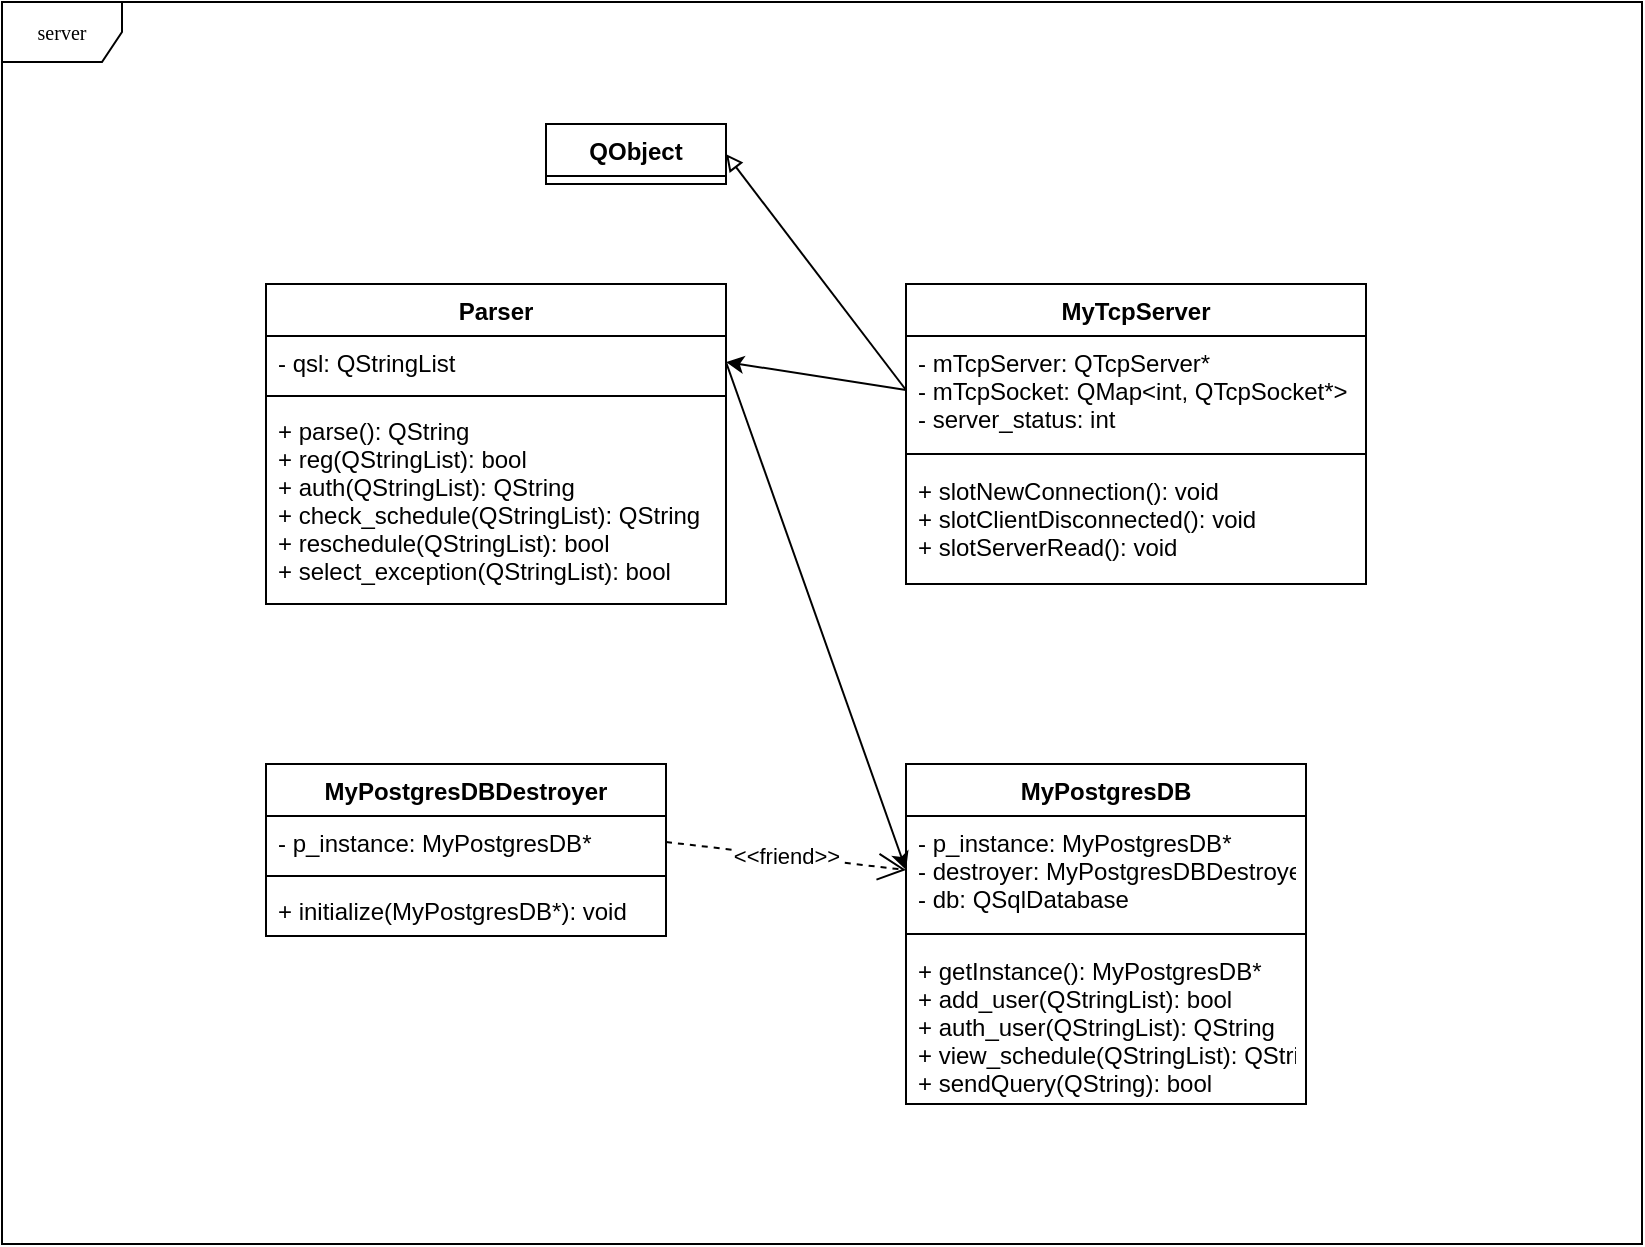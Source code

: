<mxfile version="20.8.16" type="device"><diagram name="Page-1" id="c4acf3e9-155e-7222-9cf6-157b1a14988f"><mxGraphModel dx="650" dy="956" grid="1" gridSize="10" guides="1" tooltips="1" connect="1" arrows="1" fold="1" page="1" pageScale="1" pageWidth="850" pageHeight="1100" background="none" math="0" shadow="0"><root><mxCell id="0"/><mxCell id="1" parent="0"/><mxCell id="17acba5748e5396b-1" value="server" style="shape=umlFrame;whiteSpace=wrap;html=1;rounded=0;shadow=0;comic=0;labelBackgroundColor=none;strokeWidth=1;fontFamily=Verdana;fontSize=10;align=center;" parent="1" vertex="1"><mxGeometry x="870" y="19" width="820" height="621" as="geometry"/></mxCell><mxCell id="vYdNc_PE8MDjh0I0QIps-7" value="Parser" style="swimlane;fontStyle=1;align=center;verticalAlign=top;childLayout=stackLayout;horizontal=1;startSize=26;horizontalStack=0;resizeParent=1;resizeParentMax=0;resizeLast=0;collapsible=1;marginBottom=0;" vertex="1" parent="1"><mxGeometry x="1002" y="160" width="230" height="160" as="geometry"/></mxCell><mxCell id="vYdNc_PE8MDjh0I0QIps-8" value="- qsl: QStringList" style="text;strokeColor=none;fillColor=none;align=left;verticalAlign=top;spacingLeft=4;spacingRight=4;overflow=hidden;rotatable=0;points=[[0,0.5],[1,0.5]];portConstraint=eastwest;" vertex="1" parent="vYdNc_PE8MDjh0I0QIps-7"><mxGeometry y="26" width="230" height="26" as="geometry"/></mxCell><mxCell id="vYdNc_PE8MDjh0I0QIps-9" value="" style="line;strokeWidth=1;fillColor=none;align=left;verticalAlign=middle;spacingTop=-1;spacingLeft=3;spacingRight=3;rotatable=0;labelPosition=right;points=[];portConstraint=eastwest;strokeColor=inherit;" vertex="1" parent="vYdNc_PE8MDjh0I0QIps-7"><mxGeometry y="52" width="230" height="8" as="geometry"/></mxCell><mxCell id="vYdNc_PE8MDjh0I0QIps-10" value="+ parse(): QString&#10;+ reg(QStringList): bool&#10;+ auth(QStringList): QString&#10;+ check_schedule(QStringList): QString&#10;+ reschedule(QStringList): bool&#10;+ select_exception(QStringList): bool" style="text;strokeColor=none;fillColor=none;align=left;verticalAlign=top;spacingLeft=4;spacingRight=4;overflow=hidden;rotatable=0;points=[[0,0.5],[1,0.5]];portConstraint=eastwest;" vertex="1" parent="vYdNc_PE8MDjh0I0QIps-7"><mxGeometry y="60" width="230" height="100" as="geometry"/></mxCell><mxCell id="vYdNc_PE8MDjh0I0QIps-11" value="MyPostgresDBDestroyer" style="swimlane;fontStyle=1;align=center;verticalAlign=top;childLayout=stackLayout;horizontal=1;startSize=26;horizontalStack=0;resizeParent=1;resizeParentMax=0;resizeLast=0;collapsible=1;marginBottom=0;" vertex="1" parent="1"><mxGeometry x="1002" y="400" width="200" height="86" as="geometry"/></mxCell><mxCell id="vYdNc_PE8MDjh0I0QIps-12" value="- p_instance: MyPostgresDB*" style="text;strokeColor=none;fillColor=none;align=left;verticalAlign=top;spacingLeft=4;spacingRight=4;overflow=hidden;rotatable=0;points=[[0,0.5],[1,0.5]];portConstraint=eastwest;" vertex="1" parent="vYdNc_PE8MDjh0I0QIps-11"><mxGeometry y="26" width="200" height="26" as="geometry"/></mxCell><mxCell id="vYdNc_PE8MDjh0I0QIps-13" value="" style="line;strokeWidth=1;fillColor=none;align=left;verticalAlign=middle;spacingTop=-1;spacingLeft=3;spacingRight=3;rotatable=0;labelPosition=right;points=[];portConstraint=eastwest;strokeColor=inherit;" vertex="1" parent="vYdNc_PE8MDjh0I0QIps-11"><mxGeometry y="52" width="200" height="8" as="geometry"/></mxCell><mxCell id="vYdNc_PE8MDjh0I0QIps-14" value="+ initialize(MyPostgresDB*): void" style="text;strokeColor=none;fillColor=none;align=left;verticalAlign=top;spacingLeft=4;spacingRight=4;overflow=hidden;rotatable=0;points=[[0,0.5],[1,0.5]];portConstraint=eastwest;" vertex="1" parent="vYdNc_PE8MDjh0I0QIps-11"><mxGeometry y="60" width="200" height="26" as="geometry"/></mxCell><mxCell id="vYdNc_PE8MDjh0I0QIps-15" value="MyTcpServer" style="swimlane;fontStyle=1;align=center;verticalAlign=top;childLayout=stackLayout;horizontal=1;startSize=26;horizontalStack=0;resizeParent=1;resizeParentMax=0;resizeLast=0;collapsible=1;marginBottom=0;" vertex="1" parent="1"><mxGeometry x="1322" y="160" width="230" height="150" as="geometry"/></mxCell><mxCell id="vYdNc_PE8MDjh0I0QIps-16" value="- mTcpServer: QTcpServer*&#10;- mTcpSocket: QMap&lt;int, QTcpSocket*&gt;&#10;- server_status: int" style="text;strokeColor=none;fillColor=none;align=left;verticalAlign=top;spacingLeft=4;spacingRight=4;overflow=hidden;rotatable=0;points=[[0,0.5],[1,0.5]];portConstraint=eastwest;" vertex="1" parent="vYdNc_PE8MDjh0I0QIps-15"><mxGeometry y="26" width="230" height="54" as="geometry"/></mxCell><mxCell id="vYdNc_PE8MDjh0I0QIps-17" value="" style="line;strokeWidth=1;fillColor=none;align=left;verticalAlign=middle;spacingTop=-1;spacingLeft=3;spacingRight=3;rotatable=0;labelPosition=right;points=[];portConstraint=eastwest;strokeColor=inherit;" vertex="1" parent="vYdNc_PE8MDjh0I0QIps-15"><mxGeometry y="80" width="230" height="10" as="geometry"/></mxCell><mxCell id="vYdNc_PE8MDjh0I0QIps-18" value="+ slotNewConnection(): void&#10;+ slotClientDisconnected(): void&#10;+ slotServerRead(): void " style="text;strokeColor=none;fillColor=none;align=left;verticalAlign=top;spacingLeft=4;spacingRight=4;overflow=hidden;rotatable=0;points=[[0,0.5],[1,0.5]];portConstraint=eastwest;" vertex="1" parent="vYdNc_PE8MDjh0I0QIps-15"><mxGeometry y="90" width="230" height="60" as="geometry"/></mxCell><mxCell id="vYdNc_PE8MDjh0I0QIps-19" value="MyPostgresDB" style="swimlane;fontStyle=1;align=center;verticalAlign=top;childLayout=stackLayout;horizontal=1;startSize=26;horizontalStack=0;resizeParent=1;resizeParentMax=0;resizeLast=0;collapsible=1;marginBottom=0;" vertex="1" parent="1"><mxGeometry x="1322" y="400" width="200" height="170" as="geometry"><mxRectangle x="600" y="440" width="130" height="30" as="alternateBounds"/></mxGeometry></mxCell><mxCell id="vYdNc_PE8MDjh0I0QIps-20" value="- p_instance: MyPostgresDB*&#10;- destroyer: MyPostgresDBDestroyer&#10;- db: QSqlDatabase" style="text;strokeColor=none;fillColor=none;align=left;verticalAlign=top;spacingLeft=4;spacingRight=4;overflow=hidden;rotatable=0;points=[[0,0.5],[1,0.5]];portConstraint=eastwest;" vertex="1" parent="vYdNc_PE8MDjh0I0QIps-19"><mxGeometry y="26" width="200" height="54" as="geometry"/></mxCell><mxCell id="vYdNc_PE8MDjh0I0QIps-21" value="" style="line;strokeWidth=1;fillColor=none;align=left;verticalAlign=middle;spacingTop=-1;spacingLeft=3;spacingRight=3;rotatable=0;labelPosition=right;points=[];portConstraint=eastwest;strokeColor=inherit;" vertex="1" parent="vYdNc_PE8MDjh0I0QIps-19"><mxGeometry y="80" width="200" height="10" as="geometry"/></mxCell><mxCell id="vYdNc_PE8MDjh0I0QIps-22" value="+ getInstance(): MyPostgresDB*&#10;+ add_user(QStringList): bool&#10;+ auth_user(QStringList): QString&#10;+ view_schedule(QStringList): QString&#10;+ sendQuery(QString): bool" style="text;strokeColor=none;fillColor=none;align=left;verticalAlign=top;spacingLeft=4;spacingRight=4;overflow=hidden;rotatable=0;points=[[0,0.5],[1,0.5]];portConstraint=eastwest;" vertex="1" parent="vYdNc_PE8MDjh0I0QIps-19"><mxGeometry y="90" width="200" height="80" as="geometry"/></mxCell><mxCell id="vYdNc_PE8MDjh0I0QIps-23" value="" style="endArrow=classic;html=1;rounded=0;exitX=1;exitY=0.5;exitDx=0;exitDy=0;entryX=0;entryY=0.5;entryDx=0;entryDy=0;" edge="1" parent="1" source="vYdNc_PE8MDjh0I0QIps-8" target="vYdNc_PE8MDjh0I0QIps-20"><mxGeometry width="50" height="50" relative="1" as="geometry"><mxPoint x="1252" y="240" as="sourcePoint"/><mxPoint x="1302" y="350" as="targetPoint"/></mxGeometry></mxCell><mxCell id="vYdNc_PE8MDjh0I0QIps-24" value="" style="endArrow=classic;html=1;rounded=0;entryX=1;entryY=0.5;entryDx=0;entryDy=0;exitX=0;exitY=0.5;exitDx=0;exitDy=0;" edge="1" parent="1" source="vYdNc_PE8MDjh0I0QIps-16" target="vYdNc_PE8MDjh0I0QIps-8"><mxGeometry width="50" height="50" relative="1" as="geometry"><mxPoint x="1262" y="250" as="sourcePoint"/><mxPoint x="1312" y="200" as="targetPoint"/></mxGeometry></mxCell><mxCell id="vYdNc_PE8MDjh0I0QIps-25" value="QObject" style="swimlane;fontStyle=1;align=center;verticalAlign=top;childLayout=stackLayout;horizontal=1;startSize=26;horizontalStack=0;resizeParent=1;resizeParentMax=0;resizeLast=0;collapsible=1;marginBottom=0;" vertex="1" collapsed="1" parent="1"><mxGeometry x="1142" y="80" width="90" height="30" as="geometry"><mxRectangle x="320" y="570" width="200" height="34" as="alternateBounds"/></mxGeometry></mxCell><mxCell id="vYdNc_PE8MDjh0I0QIps-27" value="" style="line;strokeWidth=1;fillColor=none;align=left;verticalAlign=middle;spacingTop=-1;spacingLeft=3;spacingRight=3;rotatable=0;labelPosition=right;points=[];portConstraint=eastwest;strokeColor=inherit;" vertex="1" parent="vYdNc_PE8MDjh0I0QIps-25"><mxGeometry y="26" width="200" height="8" as="geometry"/></mxCell><mxCell id="vYdNc_PE8MDjh0I0QIps-29" value="" style="endArrow=block;html=1;rounded=0;exitX=0;exitY=0.5;exitDx=0;exitDy=0;entryX=1;entryY=0.5;entryDx=0;entryDy=0;endFill=0;" edge="1" parent="1" source="vYdNc_PE8MDjh0I0QIps-16" target="vYdNc_PE8MDjh0I0QIps-25"><mxGeometry width="50" height="50" relative="1" as="geometry"><mxPoint x="1202" y="570" as="sourcePoint"/><mxPoint x="1252" y="520" as="targetPoint"/></mxGeometry></mxCell><mxCell id="vYdNc_PE8MDjh0I0QIps-31" value="&amp;lt;&amp;lt;friend&amp;gt;&amp;gt;" style="endArrow=open;endSize=12;dashed=1;html=1;rounded=0;entryX=0;entryY=0.5;entryDx=0;entryDy=0;exitX=1;exitY=0.5;exitDx=0;exitDy=0;" edge="1" parent="1" source="vYdNc_PE8MDjh0I0QIps-12" target="vYdNc_PE8MDjh0I0QIps-20"><mxGeometry width="160" relative="1" as="geometry"><mxPoint x="1172" y="280" as="sourcePoint"/><mxPoint x="1262" y="480" as="targetPoint"/></mxGeometry></mxCell></root></mxGraphModel></diagram></mxfile>